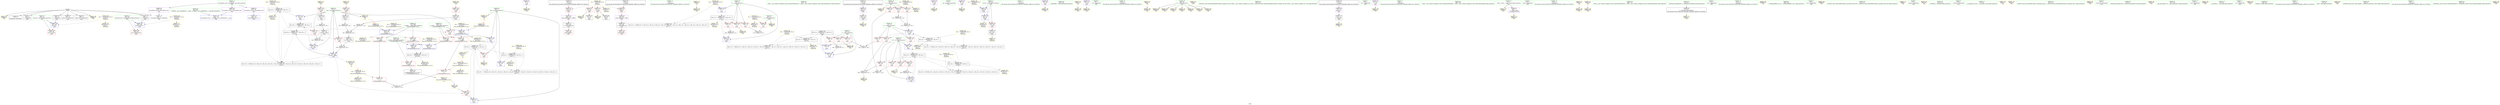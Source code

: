 digraph "SVFG" {
	label="SVFG";

	Node0x5645b728f0c0 [shape=record,color=grey,label="{NodeID: 0\nNullPtr}"];
	Node0x5645b728f0c0 -> Node0x5645b72aa910[style=solid];
	Node0x5645b728f0c0 -> Node0x5645b72aaa10[style=solid];
	Node0x5645b728f0c0 -> Node0x5645b72aaae0[style=solid];
	Node0x5645b728f0c0 -> Node0x5645b72aabb0[style=solid];
	Node0x5645b728f0c0 -> Node0x5645b72aac80[style=solid];
	Node0x5645b728f0c0 -> Node0x5645b72aad50[style=solid];
	Node0x5645b728f0c0 -> Node0x5645b72afcf0[style=solid];
	Node0x5645b728f0c0 -> Node0x5645b72b0fd0[style=solid];
	Node0x5645b728f0c0 -> Node0x5645b72b1310[style=solid];
	Node0x5645b72c3d60 [shape=record,color=yellow,style=double,label="{NodeID: 263\n18V_1 = ENCHI(MR_18V_0)\npts\{75 \}\nFun[main]}"];
	Node0x5645b72c3d60 -> Node0x5645b72bdbf0[style=dashed];
	Node0x5645b72c3d60 -> Node0x5645b72c17f0[style=dashed];
	Node0x5645b72b2010 [shape=record,color=yellow,style=double,label="{NodeID: 180\nAPARM(85)\nCS[]}"];
	Node0x5645b72a9a60 [shape=record,color=red,label="{NodeID: 97\n107\<--23\nvtable4\<--\nmain\n}"];
	Node0x5645b72a9a60 -> Node0x5645b72ac730[style=solid];
	Node0x5645b72a7280 [shape=record,color=green,label="{NodeID: 14\n95\<--1\n\<--dummyObj\nCan only get source location for instruction, argument, global var or function.}"];
	Node0x5645b72c5c20 [shape=record,color=yellow,style=double,label="{NodeID: 277\nRETMU(12V_1)\npts\{69 \}\nFun[main]}"];
	Node0x5645b72acd20 [shape=record,color=yellow,style=double,label="{NodeID: 194\nAPARM(213)\nCS[]}"];
	Node0x5645b72a95a0 [shape=record,color=red,label="{NodeID: 111\n155\<--74\n\<--sum\nmain\n}"];
	Node0x5645b72a95a0 -> Node0x5645b72b5440[style=solid];
	Node0x5645b72a7f90 [shape=record,color=green,label="{NodeID: 28\n60\<--61\nt\<--t_field_insensitive\nmain\n}"];
	Node0x5645b72a7f90 -> Node0x5645b72a9c00[style=solid];
	Node0x5645b72a7f90 -> Node0x5645b72b1170[style=solid];
	Node0x5645b72ad6c0 [shape=record,color=yellow,style=double,label="{NodeID: 208\nARet(189)\nCS[]}"];
	Node0x5645b72ad6c0 -> Node0x5645b72af3d0[style=solid];
	Node0x5645b72af300 [shape=record,color=red,label="{NodeID: 125\n183\<--182\n\<--call26\nmain\n}"];
	Node0x5645b72af300 -> Node0x5645b72ab9a0[style=solid];
	Node0x5645b72a8b80 [shape=record,color=green,label="{NodeID: 42\n115\<--116\n_ZNSt7__cxx1112basic_stringIcSt11char_traitsIcESaIcEEC1Ev\<--_ZNSt7__cxx1112basic_stringIcSt11char_traitsIcESaIcEEC1Ev_field_insensitive\n}"];
	Node0x5645b72b52c0 [shape=record,color=grey,label="{NodeID: 222\n226 = Binary(225, 121, )\n}"];
	Node0x5645b72b52c0 -> Node0x5645b72b0a20[style=solid];
	Node0x5645b72afec0 [shape=record,color=blue,label="{NodeID: 139\n70\<--121\nz\<--\nmain\n}"];
	Node0x5645b72afec0 -> Node0x5645b72bd1f0[style=dashed];
	Node0x5645b72aa910 [shape=record,color=black,label="{NodeID: 56\n2\<--3\ndummyVal\<--dummyVal\n}"];
	Node0x5645b72b67c0 [shape=record,color=grey,label="{NodeID: 236\n125 = cmp(123, 124, )\n}"];
	Node0x5645b72b0a20 [shape=record,color=blue,label="{NodeID: 153\n70\<--226\nz\<--inc53\nmain\n}"];
	Node0x5645b72b0a20 -> Node0x5645b72bd1f0[style=dashed];
	Node0x5645b72ab590 [shape=record,color=black,label="{NodeID: 70\n103\<--102\n\<--add.ptr\nmain\n}"];
	Node0x5645b72ab590 -> Node0x5645b72b0f00[style=solid];
	Node0x5645b72c12f0 [shape=record,color=black,label="{NodeID: 250\nMR_16V_4 = PHI(MR_16V_3, MR_16V_3, MR_16V_3, MR_16V_2, MR_16V_3, MR_16V_1, MR_16V_3, MR_16V_3, MR_16V_3, MR_16V_3, MR_16V_2, MR_16V_3, )\npts\{73 \}\n}"];
	Node0x5645b72b1580 [shape=record,color=yellow,style=double,label="{NodeID: 167\nAPARM(62)\nCS[]}"];
	Node0x5645b72ac0f0 [shape=record,color=purple,label="{NodeID: 84\n92\<--15\n\<--.str.3\nmain\n}"];
	Node0x5645b72ac0f0 -> Node0x5645b72b2350[style=solid];
	Node0x5645b728f410 [shape=record,color=green,label="{NodeID: 1\n7\<--1\n__dso_handle\<--dummyObj\nGlob }"];
	Node0x5645b72c4650 [shape=record,color=yellow,style=double,label="{NodeID: 264\n20V_1 = ENCHI(MR_20V_0)\npts\{77 \}\nFun[main]}"];
	Node0x5645b72c4650 -> Node0x5645b72be0f0[style=dashed];
	Node0x5645b72c4650 -> Node0x5645b72c1cf0[style=dashed];
	Node0x5645b72b20e0 [shape=record,color=yellow,style=double,label="{NodeID: 181\nAPARM(86)\nCS[]}"];
	Node0x5645b72a9b30 [shape=record,color=red,label="{NodeID: 98\n231\<--58\n\<--retval\nmain\n}"];
	Node0x5645b72a9b30 -> Node0x5645b72abc10[style=solid];
	Node0x5645b72a7350 [shape=record,color=green,label="{NodeID: 15\n121\<--1\n\<--dummyObj\nCan only get source location for instruction, argument, global var or function.}"];
	Node0x5645b72c5d00 [shape=record,color=yellow,style=double,label="{NodeID: 278\nRETMU(14V_3)\npts\{71 \}\nFun[main]}"];
	Node0x5645b72acdf0 [shape=record,color=yellow,style=double,label="{NodeID: 195\nAPARM(216)\nCS[]}"];
	Node0x5645b72a9670 [shape=record,color=red,label="{NodeID: 112\n172\<--74\n\<--sum\nmain\n}"];
	Node0x5645b72a9670 -> Node0x5645b72b0610[style=solid];
	Node0x5645b72a8060 [shape=record,color=green,label="{NodeID: 29\n62\<--63\nn\<--n_field_insensitive\nmain\n}"];
	Node0x5645b72a8060 -> Node0x5645b72a9cd0[style=solid];
	Node0x5645b72a8060 -> Node0x5645b72a9da0[style=solid];
	Node0x5645b72a8060 -> Node0x5645b72a9e70[style=solid];
	Node0x5645b72a8060 -> Node0x5645b72b1580[style=solid];
	Node0x5645b72ad750 [shape=record,color=yellow,style=double,label="{NodeID: 209\nARet(198)\nCS[]}"];
	Node0x5645b72ad750 -> Node0x5645b72af4a0[style=solid];
	Node0x5645b72af3d0 [shape=record,color=red,label="{NodeID: 126\n190\<--189\n\<--call31\nmain\n}"];
	Node0x5645b72af3d0 -> Node0x5645b72aba70[style=solid];
	Node0x5645b72a8c80 [shape=record,color=green,label="{NodeID: 43\n118\<--119\n_ZNSirsERx\<--_ZNSirsERx_field_insensitive\n}"];
	Node0x5645b72b5440 [shape=record,color=grey,label="{NodeID: 223\n156 = Binary(155, 154, )\n}"];
	Node0x5645b72b5440 -> Node0x5645b72b02d0[style=solid];
	Node0x5645b72aff90 [shape=record,color=blue,label="{NodeID: 140\n72\<--135\nx\<--sub\nmain\n}"];
	Node0x5645b72aff90 -> Node0x5645b72a9330[style=dashed];
	Node0x5645b72aff90 -> Node0x5645b72a9400[style=dashed];
	Node0x5645b72aff90 -> Node0x5645b72a94d0[style=dashed];
	Node0x5645b72aff90 -> Node0x5645b72bd6f0[style=dashed];
	Node0x5645b72aff90 -> Node0x5645b72c12f0[style=dashed];
	Node0x5645b72aaa10 [shape=record,color=black,label="{NodeID: 57\n163\<--3\n\<--dummyVal\nmain\n}"];
	Node0x5645b72bd1f0 [shape=record,color=black,label="{NodeID: 237\nMR_14V_3 = PHI(MR_14V_4, MR_14V_2, )\npts\{71 \}\n}"];
	Node0x5645b72bd1f0 -> Node0x5645b72aa0e0[style=dashed];
	Node0x5645b72bd1f0 -> Node0x5645b72a9190[style=dashed];
	Node0x5645b72bd1f0 -> Node0x5645b72a9260[style=dashed];
	Node0x5645b72bd1f0 -> Node0x5645b72b0a20[style=dashed];
	Node0x5645b72bd1f0 -> Node0x5645b72c0df0[style=dashed];
	Node0x5645b72bd1f0 -> Node0x5645b72c5d00[style=dashed];
	Node0x5645b72b0af0 [shape=record,color=blue,label="{NodeID: 154\n58\<--83\nretval\<--\nmain\n}"];
	Node0x5645b72b0af0 -> Node0x5645b72a9b30[style=dashed];
	Node0x5645b72b0af0 -> Node0x5645b72c58a0[style=dashed];
	Node0x5645b72ab660 [shape=record,color=black,label="{NodeID: 71\n109\<--108\n\<--vbase.offset.ptr5\nmain\n}"];
	Node0x5645b72ab660 -> Node0x5645b72af160[style=solid];
	Node0x5645b72c17f0 [shape=record,color=black,label="{NodeID: 251\nMR_18V_8 = PHI(MR_18V_6, MR_18V_6, MR_18V_6, MR_18V_2, MR_18V_6, MR_18V_1, MR_18V_6, MR_18V_6, MR_18V_4, MR_18V_6, MR_18V_2, MR_18V_7, )\npts\{75 \}\n}"];
	Node0x5645b72b1650 [shape=record,color=yellow,style=double,label="{NodeID: 168\nAPARM(127)\nCS[]}"];
	Node0x5645b72ac1c0 [shape=record,color=purple,label="{NodeID: 85\n208\<--24\n\<--.str.4\nmain\n}"];
	Node0x5645b72ac1c0 -> Node0x5645b72b2900[style=solid];
	Node0x5645b7290d40 [shape=record,color=green,label="{NodeID: 2\n8\<--1\n.str\<--dummyObj\nGlob }"];
	Node0x5645b72c4730 [shape=record,color=yellow,style=double,label="{NodeID: 265\n22V_1 = ENCHI(MR_22V_0)\npts\{79 \}\nFun[main]}"];
	Node0x5645b72c4730 -> Node0x5645b72be5f0[style=dashed];
	Node0x5645b72c4730 -> Node0x5645b72c21f0[style=dashed];
	Node0x5645b72b21b0 [shape=record,color=yellow,style=double,label="{NodeID: 182\nAPARM(84)\nCS[]}"];
	Node0x5645b72a9c00 [shape=record,color=red,label="{NodeID: 99\n124\<--60\n\<--t\nmain\n}"];
	Node0x5645b72a9c00 -> Node0x5645b72b67c0[style=solid];
	Node0x5645b72a7420 [shape=record,color=green,label="{NodeID: 16\n134\<--1\n\<--dummyObj\nCan only get source location for instruction, argument, global var or function.}"];
	Node0x5645b72c5de0 [shape=record,color=yellow,style=double,label="{NodeID: 279\nRETMU(16V_2)\npts\{73 \}\nFun[main]}"];
	Node0x5645b72acec0 [shape=record,color=yellow,style=double,label="{NodeID: 196\nAPARM(217)\nCS[]}"];
	Node0x5645b72a9740 [shape=record,color=red,label="{NodeID: 113\n195\<--74\n\<--sum\nmain\n}"];
	Node0x5645b72a9740 -> Node0x5645b72b5bc0[style=solid];
	Node0x5645b72a8130 [shape=record,color=green,label="{NodeID: 30\n64\<--65\ns\<--s_field_insensitive\nmain\n}"];
	Node0x5645b72a8130 -> Node0x5645b72b13e0[style=solid];
	Node0x5645b72a8130 -> Node0x5645b72b1720[style=solid];
	Node0x5645b72a8130 -> Node0x5645b72b1b30[style=solid];
	Node0x5645b72a8130 -> Node0x5645b72b1cd0[style=solid];
	Node0x5645b72a8130 -> Node0x5645b72b25c0[style=solid];
	Node0x5645b72a8130 -> Node0x5645b72b2760[style=solid];
	Node0x5645b72a8130 -> Node0x5645b72ad200[style=solid];
	Node0x5645b72ad7e0 [shape=record,color=yellow,style=double,label="{NodeID: 210\nARet(94)\nCS[]}"];
	Node0x5645b72af4a0 [shape=record,color=red,label="{NodeID: 127\n201\<--198\n\<--call38\nmain\n}"];
	Node0x5645b72af4a0 -> Node0x5645b72b0880[style=solid];
	Node0x5645b72a8d80 [shape=record,color=green,label="{NodeID: 44\n129\<--130\n_ZStrsIcSt11char_traitsIcESaIcEERSt13basic_istreamIT_T0_ES7_RNSt7__cxx1112basic_stringIS4_S5_T1_EE\<--_ZStrsIcSt11char_traitsIcESaIcEERSt13basic_istreamIT_T0_ES7_RNSt7__cxx1112basic_stringIS4_S5_T1_EE_field_insensitive\n}"];
	Node0x5645b72b55c0 [shape=record,color=grey,label="{NodeID: 224\n188 = Binary(186, 187, )\n}"];
	Node0x5645b72b55c0 -> Node0x5645b72b1da0[style=solid];
	Node0x5645b72b0060 [shape=record,color=blue,label="{NodeID: 141\n74\<--138\nsum\<--\nmain\n}"];
	Node0x5645b72b0060 -> Node0x5645b72beff0[style=dashed];
	Node0x5645b72aaae0 [shape=record,color=black,label="{NodeID: 58\n164\<--3\n\<--dummyVal\nmain\n}"];
	Node0x5645b72aaae0 -> Node0x5645b72b0470[style=solid];
	Node0x5645b72bd6f0 [shape=record,color=black,label="{NodeID: 238\nMR_16V_2 = PHI(MR_16V_3, MR_16V_1, )\npts\{73 \}\n}"];
	Node0x5645b72bd6f0 -> Node0x5645b72aff90[style=dashed];
	Node0x5645b72bd6f0 -> Node0x5645b72c12f0[style=dashed];
	Node0x5645b72bd6f0 -> Node0x5645b72c5de0[style=dashed];
	Node0x5645b72b0bc0 [shape=record,color=blue,label="{NodeID: 155\n267\<--263\n__a.addr\<--__a\n_ZSt3maxIxERKT_S2_S2_\n}"];
	Node0x5645b72b0bc0 -> Node0x5645b72af640[style=dashed];
	Node0x5645b72b0bc0 -> Node0x5645b72af710[style=dashed];
	Node0x5645b72b0bc0 -> Node0x5645b72c6510[style=dashed];
	Node0x5645b72ab730 [shape=record,color=black,label="{NodeID: 72\n112\<--111\n\<--add.ptr7\nmain\n}"];
	Node0x5645b72ab730 -> Node0x5645b72b1240[style=solid];
	Node0x5645b72c1cf0 [shape=record,color=black,label="{NodeID: 252\nMR_20V_7 = PHI(MR_20V_5, MR_20V_5, MR_20V_5, MR_20V_2, MR_20V_5, MR_20V_1, MR_20V_5, MR_20V_5, MR_20V_3, MR_20V_5, MR_20V_2, MR_20V_5, )\npts\{77 \}\n}"];
	Node0x5645b72b1720 [shape=record,color=yellow,style=double,label="{NodeID: 169\nAPARM(64)\nCS[]}"];
	Node0x5645b72ac290 [shape=record,color=purple,label="{NodeID: 86\n216\<--26\n\<--.str.5\nmain\n}"];
	Node0x5645b72ac290 -> Node0x5645b72acdf0[style=solid];
	Node0x5645b7290dd0 [shape=record,color=green,label="{NodeID: 3\n10\<--1\n.str.1\<--dummyObj\nGlob }"];
	Node0x5645b72c4810 [shape=record,color=yellow,style=double,label="{NodeID: 266\n24V_1 = ENCHI(MR_24V_0)\npts\{81 \}\nFun[main]}"];
	Node0x5645b72c4810 -> Node0x5645b72beaf0[style=dashed];
	Node0x5645b72c4810 -> Node0x5645b72c26f0[style=dashed];
	Node0x5645b72b2280 [shape=record,color=yellow,style=double,label="{NodeID: 183\nAPARM(91)\nCS[]}"];
	Node0x5645b72a9cd0 [shape=record,color=red,label="{NodeID: 100\n131\<--62\n\<--n\nmain\n}"];
	Node0x5645b72a9cd0 -> Node0x5645b72b58c0[style=solid];
	Node0x5645b72a74f0 [shape=record,color=green,label="{NodeID: 17\n138\<--1\n\<--dummyObj\nCan only get source location for instruction, argument, global var or function.}"];
	Node0x5645b72c5ec0 [shape=record,color=yellow,style=double,label="{NodeID: 280\nRETMU(18V_2)\npts\{75 \}\nFun[main]}"];
	Node0x5645b72acf90 [shape=record,color=yellow,style=double,label="{NodeID: 197\nAPARM(218)\nCS[]}"];
	Node0x5645b72a9810 [shape=record,color=red,label="{NodeID: 114\n218\<--76\n\<--mx\nmain\n}"];
	Node0x5645b72a9810 -> Node0x5645b72acf90[style=solid];
	Node0x5645b72a8200 [shape=record,color=green,label="{NodeID: 31\n66\<--67\nexn.slot\<--exn.slot_field_insensitive\nmain\n}"];
	Node0x5645b72a8200 -> Node0x5645b72a9f40[style=solid];
	Node0x5645b72a8200 -> Node0x5645b72b0470[style=solid];
	Node0x5645b72ad870 [shape=record,color=yellow,style=double,label="{NodeID: 211\nARet(147)\nCS[]}"];
	Node0x5645b72ad870 -> Node0x5645b72af230[style=solid];
	Node0x5645b72af570 [shape=record,color=red,label="{NodeID: 128\n285\<--265\n\<--retval\n_ZSt3maxIxERKT_S2_S2_\n}"];
	Node0x5645b72af570 -> Node0x5645b72abce0[style=solid];
	Node0x5645b72a8e80 [shape=record,color=green,label="{NodeID: 45\n148\<--149\n_ZNSt7__cxx1112basic_stringIcSt11char_traitsIcESaIcEEixEm\<--_ZNSt7__cxx1112basic_stringIcSt11char_traitsIcESaIcEEixEm_field_insensitive\n}"];
	Node0x5645b72b5740 [shape=record,color=grey,label="{NodeID: 225\n205 = Binary(204, 121, )\n}"];
	Node0x5645b72b5740 -> Node0x5645b72b0950[style=solid];
	Node0x5645b72b0130 [shape=record,color=blue,label="{NodeID: 142\n76\<--138\nmx\<--\nmain\n}"];
	Node0x5645b72b0130 -> Node0x5645b72b0610[style=dashed];
	Node0x5645b72b0130 -> Node0x5645b72c1cf0[style=dashed];
	Node0x5645b72aabb0 [shape=record,color=black,label="{NodeID: 59\n166\<--3\n\<--dummyVal\nmain\n}"];
	Node0x5645b72aabb0 -> Node0x5645b72b0540[style=solid];
	Node0x5645b72bdbf0 [shape=record,color=black,label="{NodeID: 239\nMR_18V_2 = PHI(MR_18V_6, MR_18V_1, )\npts\{75 \}\n}"];
	Node0x5645b72bdbf0 -> Node0x5645b72b0060[style=dashed];
	Node0x5645b72bdbf0 -> Node0x5645b72c17f0[style=dashed];
	Node0x5645b72bdbf0 -> Node0x5645b72c5ec0[style=dashed];
	Node0x5645b72b0c90 [shape=record,color=blue,label="{NodeID: 156\n269\<--264\n__b.addr\<--__b\n_ZSt3maxIxERKT_S2_S2_\n}"];
	Node0x5645b72b0c90 -> Node0x5645b72af7e0[style=dashed];
	Node0x5645b72b0c90 -> Node0x5645b72af8b0[style=dashed];
	Node0x5645b72b0c90 -> Node0x5645b72c65f0[style=dashed];
	Node0x5645b72ab800 [shape=record,color=black,label="{NodeID: 73\n151\<--150\nconv\<--\nmain\n}"];
	Node0x5645b72ab800 -> Node0x5645b72b5140[style=solid];
	Node0x5645b72c21f0 [shape=record,color=black,label="{NodeID: 253\nMR_22V_6 = PHI(MR_22V_4, MR_22V_4, MR_22V_4, MR_22V_2, MR_22V_4, MR_22V_1, MR_22V_4, MR_22V_4, MR_22V_4, MR_22V_4, MR_22V_2, MR_22V_4, )\npts\{79 \}\n}"];
	Node0x5645b72b17f0 [shape=record,color=yellow,style=double,label="{NodeID: 170\nAPARM(4)\nCS[]}"];
	Node0x5645b72ac360 [shape=record,color=purple,label="{NodeID: 87\n302\<--28\nllvm.global_ctors_0\<--llvm.global_ctors\nGlob }"];
	Node0x5645b72ac360 -> Node0x5645b72afb20[style=solid];
	Node0x5645b7290e80 [shape=record,color=green,label="{NodeID: 4\n12\<--1\nstdin\<--dummyObj\nGlob }"];
	Node0x5645b72c48f0 [shape=record,color=yellow,style=double,label="{NodeID: 267\n18V_1 = ENCHI(MR_18V_0)\npts\{75 \}\nFun[_ZSt3maxIxERKT_S2_S2_]}"];
	Node0x5645b72c48f0 -> Node0x5645b72af980[style=dashed];
	Node0x5645b72c48f0 -> Node0x5645b72c6240[style=dashed];
	Node0x5645b72b2350 [shape=record,color=yellow,style=double,label="{NodeID: 184\nAPARM(92)\nCS[]}"];
	Node0x5645b72a9da0 [shape=record,color=red,label="{NodeID: 101\n132\<--62\n\<--n\nmain\n}"];
	Node0x5645b72a9da0 -> Node0x5645b72b6040[style=solid];
	Node0x5645b72a75c0 [shape=record,color=green,label="{NodeID: 18\n153\<--1\n\<--dummyObj\nCan only get source location for instruction, argument, global var or function.}"];
	Node0x5645b72c5fa0 [shape=record,color=yellow,style=double,label="{NodeID: 281\nRETMU(20V_2)\npts\{77 \}\nFun[main]}"];
	Node0x5645b72ad060 [shape=record,color=yellow,style=double,label="{NodeID: 198\nAPARM(219)\nCS[]}"];
	Node0x5645b72aeb60 [shape=record,color=red,label="{NodeID: 115\n142\<--78\n\<--i\nmain\n}"];
	Node0x5645b72aeb60 -> Node0x5645b72b6640[style=solid];
	Node0x5645b72a82d0 [shape=record,color=green,label="{NodeID: 32\n68\<--69\nehselector.slot\<--ehselector.slot_field_insensitive\nmain\n}"];
	Node0x5645b72a82d0 -> Node0x5645b72aa010[style=solid];
	Node0x5645b72a82d0 -> Node0x5645b72b0540[style=solid];
	Node0x5645b72ad900 [shape=record,color=yellow,style=double,label="{NodeID: 212\nARet(209)\nCS[]}"];
	Node0x5645b72ad900 -> Node0x5645b72acb80[style=solid];
	Node0x5645b72af640 [shape=record,color=red,label="{NodeID: 129\n273\<--267\n\<--__a.addr\n_ZSt3maxIxERKT_S2_S2_\n}"];
	Node0x5645b72af640 -> Node0x5645b72af980[style=solid];
	Node0x5645b72a8f80 [shape=record,color=green,label="{NodeID: 46\n169\<--170\n_ZNSt7__cxx1112basic_stringIcSt11char_traitsIcESaIcEED1Ev\<--_ZNSt7__cxx1112basic_stringIcSt11char_traitsIcESaIcEED1Ev_field_insensitive\n}"];
	Node0x5645b72b58c0 [shape=record,color=grey,label="{NodeID: 226\n135 = Binary(131, 133, )\n}"];
	Node0x5645b72b58c0 -> Node0x5645b72aff90[style=solid];
	Node0x5645b72b0200 [shape=record,color=blue,label="{NodeID: 143\n78\<--138\ni\<--\nmain\n}"];
	Node0x5645b72b0200 -> Node0x5645b72bf4f0[style=dashed];
	Node0x5645b72aac80 [shape=record,color=black,label="{NodeID: 60\n235\<--3\nlpad.val\<--dummyVal\nmain\n}"];
	Node0x5645b72be0f0 [shape=record,color=black,label="{NodeID: 240\nMR_20V_2 = PHI(MR_20V_5, MR_20V_1, )\npts\{77 \}\n}"];
	Node0x5645b72be0f0 -> Node0x5645b72b0130[style=dashed];
	Node0x5645b72be0f0 -> Node0x5645b72c1cf0[style=dashed];
	Node0x5645b72be0f0 -> Node0x5645b72c5fa0[style=dashed];
	Node0x5645b72b0d60 [shape=record,color=blue,label="{NodeID: 157\n265\<--279\nretval\<--\n_ZSt3maxIxERKT_S2_S2_\n}"];
	Node0x5645b72b0d60 -> Node0x5645b72bf9f0[style=dashed];
	Node0x5645b72ab8d0 [shape=record,color=black,label="{NodeID: 74\n154\<--152\nconv20\<--sub19\nmain\n}"];
	Node0x5645b72ab8d0 -> Node0x5645b72b5440[style=solid];
	Node0x5645b72c26f0 [shape=record,color=black,label="{NodeID: 254\nMR_24V_6 = PHI(MR_24V_4, MR_24V_4, MR_24V_4, MR_24V_2, MR_24V_4, MR_24V_1, MR_24V_4, MR_24V_4, MR_24V_2, MR_24V_4, MR_24V_2, MR_24V_4, )\npts\{81 \}\n}"];
	Node0x5645b72b18c0 [shape=record,color=yellow,style=double,label="{NodeID: 171\nAPARM(41)\nCS[]}"];
	Node0x5645b72ac460 [shape=record,color=purple,label="{NodeID: 88\n303\<--28\nllvm.global_ctors_1\<--llvm.global_ctors\nGlob }"];
	Node0x5645b72ac460 -> Node0x5645b72afbf0[style=solid];
	Node0x5645b7290f10 [shape=record,color=green,label="{NodeID: 5\n13\<--1\n.str.2\<--dummyObj\nGlob }"];
	Node0x5645b72c4a00 [shape=record,color=yellow,style=double,label="{NodeID: 268\n20V_1 = ENCHI(MR_20V_0)\npts\{77 \}\nFun[_ZSt3maxIxERKT_S2_S2_]}"];
	Node0x5645b72c4a00 -> Node0x5645b72afa50[style=dashed];
	Node0x5645b72c4a00 -> Node0x5645b72c6350[style=dashed];
	Node0x5645b72b2420 [shape=record,color=yellow,style=double,label="{NodeID: 185\nAPARM(90)\nCS[]}"];
	Node0x5645b72a9e70 [shape=record,color=red,label="{NodeID: 102\n178\<--62\n\<--n\nmain\n}"];
	Node0x5645b72a9e70 -> Node0x5645b72b6340[style=solid];
	Node0x5645b72a76c0 [shape=record,color=green,label="{NodeID: 19\n221\<--1\n\<--dummyObj\nCan only get source location for instruction, argument, global var or function.}"];
	Node0x5645b72c6080 [shape=record,color=yellow,style=double,label="{NodeID: 282\nRETMU(22V_2)\npts\{79 \}\nFun[main]}"];
	Node0x5645b72ad130 [shape=record,color=yellow,style=double,label="{NodeID: 199\nAPARM(221)\nCS[]}"];
	Node0x5645b72aebf0 [shape=record,color=red,label="{NodeID: 116\n146\<--78\n\<--i\nmain\n}"];
	Node0x5645b72aebf0 -> Node0x5645b72b2690[style=solid];
	Node0x5645b72a83a0 [shape=record,color=green,label="{NodeID: 33\n70\<--71\nz\<--z_field_insensitive\nmain\n}"];
	Node0x5645b72a83a0 -> Node0x5645b72aa0e0[style=solid];
	Node0x5645b72a83a0 -> Node0x5645b72a9190[style=solid];
	Node0x5645b72a83a0 -> Node0x5645b72a9260[style=solid];
	Node0x5645b72a83a0 -> Node0x5645b72afec0[style=solid];
	Node0x5645b72a83a0 -> Node0x5645b72b0a20[style=solid];
	Node0x5645b72ad990 [shape=record,color=yellow,style=double,label="{NodeID: 213\nARet(213)\nCS[]}"];
	Node0x5645b72ad990 -> Node0x5645b72acd20[style=solid];
	Node0x5645b72af710 [shape=record,color=red,label="{NodeID: 130\n282\<--267\n\<--__a.addr\n_ZSt3maxIxERKT_S2_S2_\n}"];
	Node0x5645b72af710 -> Node0x5645b72b0e30[style=solid];
	Node0x5645b72a9080 [shape=record,color=green,label="{NodeID: 47\n199\<--200\n_ZSt3maxIxERKT_S2_S2_\<--_ZSt3maxIxERKT_S2_S2__field_insensitive\n}"];
	Node0x5645b72b5a40 [shape=record,color=grey,label="{NodeID: 227\n160 = Binary(159, 121, )\n}"];
	Node0x5645b72b5a40 -> Node0x5645b72b03a0[style=solid];
	Node0x5645b72b02d0 [shape=record,color=blue,label="{NodeID: 144\n74\<--156\nsum\<--add\nmain\n}"];
	Node0x5645b72b02d0 -> Node0x5645b72beff0[style=dashed];
	Node0x5645b72aad50 [shape=record,color=black,label="{NodeID: 61\n236\<--3\nlpad.val55\<--dummyVal\nmain\n}"];
	Node0x5645b72be5f0 [shape=record,color=black,label="{NodeID: 241\nMR_22V_2 = PHI(MR_22V_4, MR_22V_1, )\npts\{79 \}\n}"];
	Node0x5645b72be5f0 -> Node0x5645b72b0200[style=dashed];
	Node0x5645b72be5f0 -> Node0x5645b72c21f0[style=dashed];
	Node0x5645b72be5f0 -> Node0x5645b72c6080[style=dashed];
	Node0x5645b72b0e30 [shape=record,color=blue,label="{NodeID: 158\n265\<--282\nretval\<--\n_ZSt3maxIxERKT_S2_S2_\n}"];
	Node0x5645b72b0e30 -> Node0x5645b72bf9f0[style=dashed];
	Node0x5645b72ab9a0 [shape=record,color=black,label="{NodeID: 75\n184\<--183\nconv27\<--\nmain\n}"];
	Node0x5645b72ab9a0 -> Node0x5645b72b61c0[style=solid];
	Node0x5645b72c2bf0 [shape=record,color=yellow,style=double,label="{NodeID: 255\n2V_1 = ENCHI(MR_2V_0)\npts\{1 \}\nFun[main]}"];
	Node0x5645b72c2bf0 -> Node0x5645b72ac9a0[style=dashed];
	Node0x5645b72c2bf0 -> Node0x5645b72aca70[style=dashed];
	Node0x5645b72c2bf0 -> Node0x5645b72a9990[style=dashed];
	Node0x5645b72c2bf0 -> Node0x5645b72a9a60[style=dashed];
	Node0x5645b72c2bf0 -> Node0x5645b72c4d80[style=dashed];
	Node0x5645b72b1990 [shape=record,color=yellow,style=double,label="{NodeID: 172\nAPARM(39)\nCS[]}"];
	Node0x5645b72ac560 [shape=record,color=purple,label="{NodeID: 89\n304\<--28\nllvm.global_ctors_2\<--llvm.global_ctors\nGlob }"];
	Node0x5645b72ac560 -> Node0x5645b72afcf0[style=solid];
	Node0x5645b7290fa0 [shape=record,color=green,label="{NodeID: 6\n15\<--1\n.str.3\<--dummyObj\nGlob }"];
	Node0x5645b72c4ae0 [shape=record,color=yellow,style=double,label="{NodeID: 269\n28V_1 = ENCHI(MR_28V_0)\npts\{266 \}\nFun[_ZSt3maxIxERKT_S2_S2_]}"];
	Node0x5645b72c4ae0 -> Node0x5645b72b0d60[style=dashed];
	Node0x5645b72c4ae0 -> Node0x5645b72b0e30[style=dashed];
	Node0x5645b72b24f0 [shape=record,color=yellow,style=double,label="{NodeID: 186\nAPARM(95)\nCS[]}"];
	Node0x5645b72a9f40 [shape=record,color=red,label="{NodeID: 103\n233\<--66\nexn\<--exn.slot\nmain\n}"];
	Node0x5645b72a77c0 [shape=record,color=green,label="{NodeID: 20\n4\<--6\n_ZStL8__ioinit\<--_ZStL8__ioinit_field_insensitive\nGlob }"];
	Node0x5645b72a77c0 -> Node0x5645b72abdb0[style=solid];
	Node0x5645b72a77c0 -> Node0x5645b72b17f0[style=solid];
	Node0x5645b72c6160 [shape=record,color=yellow,style=double,label="{NodeID: 283\nRETMU(24V_2)\npts\{81 \}\nFun[main]}"];
	Node0x5645b72ad200 [shape=record,color=yellow,style=double,label="{NodeID: 200\nAPARM(64)\nCS[]}"];
	Node0x5645b72aec80 [shape=record,color=red,label="{NodeID: 117\n159\<--78\n\<--i\nmain\n}"];
	Node0x5645b72aec80 -> Node0x5645b72b5a40[style=solid];
	Node0x5645b72a8470 [shape=record,color=green,label="{NodeID: 34\n72\<--73\nx\<--x_field_insensitive\nmain\n}"];
	Node0x5645b72a8470 -> Node0x5645b72a9330[style=solid];
	Node0x5645b72a8470 -> Node0x5645b72a9400[style=solid];
	Node0x5645b72a8470 -> Node0x5645b72a94d0[style=solid];
	Node0x5645b72a8470 -> Node0x5645b72aff90[style=solid];
	Node0x5645b72ada20 [shape=record,color=yellow,style=double,label="{NodeID: 214\nARet(217)\nCS[]}"];
	Node0x5645b72ada20 -> Node0x5645b72acec0[style=solid];
	Node0x5645b72af7e0 [shape=record,color=red,label="{NodeID: 131\n275\<--269\n\<--__b.addr\n_ZSt3maxIxERKT_S2_S2_\n}"];
	Node0x5645b72af7e0 -> Node0x5645b72afa50[style=solid];
	Node0x5645b72aa1a0 [shape=record,color=green,label="{NodeID: 48\n210\<--211\n_ZStlsISt11char_traitsIcEERSt13basic_ostreamIcT_ES5_PKc\<--_ZStlsISt11char_traitsIcEERSt13basic_ostreamIcT_ES5_PKc_field_insensitive\n}"];
	Node0x5645b72b5bc0 [shape=record,color=grey,label="{NodeID: 228\n196 = Binary(195, 194, )\n}"];
	Node0x5645b72b5bc0 -> Node0x5645b72b07b0[style=solid];
	Node0x5645b72b03a0 [shape=record,color=blue,label="{NodeID: 145\n78\<--160\ni\<--inc\nmain\n}"];
	Node0x5645b72b03a0 -> Node0x5645b72bf4f0[style=dashed];
	Node0x5645b72aae20 [shape=record,color=black,label="{NodeID: 62\n19\<--18\n\<--_ZSt3cin\nCan only get source location for instruction, argument, global var or function.}"];
	Node0x5645b72aae20 -> Node0x5645b72ac800[style=solid];
	Node0x5645b72beaf0 [shape=record,color=black,label="{NodeID: 242\nMR_24V_2 = PHI(MR_24V_4, MR_24V_1, )\npts\{81 \}\n}"];
	Node0x5645b72beaf0 -> Node0x5645b72b06e0[style=dashed];
	Node0x5645b72beaf0 -> Node0x5645b72c26f0[style=dashed];
	Node0x5645b72beaf0 -> Node0x5645b72c6160[style=dashed];
	Node0x5645b72b0f00 [shape=record,color=yellow,style=double,label="{NodeID: 159\nAPARM(103)\nCS[]}"];
	Node0x5645b72aba70 [shape=record,color=black,label="{NodeID: 76\n191\<--190\nconv32\<--\nmain\n}"];
	Node0x5645b72aba70 -> Node0x5645b72b5d40[style=solid];
	Node0x5645b72c3710 [shape=record,color=yellow,style=double,label="{NodeID: 256\n4V_1 = ENCHI(MR_4V_0)\npts\{59 \}\nFun[main]}"];
	Node0x5645b72c3710 -> Node0x5645b72afdf0[style=dashed];
	Node0x5645b72b1a60 [shape=record,color=yellow,style=double,label="{NodeID: 173\nAPARM(7)\nCS[]}"];
	Node0x5645b72ac660 [shape=record,color=purple,label="{NodeID: 90\n99\<--98\nvbase.offset.ptr\<--vtable\nmain\n}"];
	Node0x5645b72ac660 -> Node0x5645b72ab4c0[style=solid];
	Node0x5645b72a6e90 [shape=record,color=green,label="{NodeID: 7\n17\<--1\nstdout\<--dummyObj\nGlob }"];
	Node0x5645b72c4bc0 [shape=record,color=yellow,style=double,label="{NodeID: 270\n30V_1 = ENCHI(MR_30V_0)\npts\{268 \}\nFun[_ZSt3maxIxERKT_S2_S2_]}"];
	Node0x5645b72c4bc0 -> Node0x5645b72b0bc0[style=dashed];
	Node0x5645b72b25c0 [shape=record,color=yellow,style=double,label="{NodeID: 187\nAPARM(64)\nCS[]}"];
	Node0x5645b72aa010 [shape=record,color=red,label="{NodeID: 104\n234\<--68\nsel\<--ehselector.slot\nmain\n}"];
	Node0x5645b72a78c0 [shape=record,color=green,label="{NodeID: 21\n28\<--32\nllvm.global_ctors\<--llvm.global_ctors_field_insensitive\nGlob }"];
	Node0x5645b72a78c0 -> Node0x5645b72ac360[style=solid];
	Node0x5645b72a78c0 -> Node0x5645b72ac460[style=solid];
	Node0x5645b72a78c0 -> Node0x5645b72ac560[style=solid];
	Node0x5645b72c6240 [shape=record,color=yellow,style=double,label="{NodeID: 284\nRETMU(18V_1)\npts\{75 \}\nFun[_ZSt3maxIxERKT_S2_S2_]}"];
	Node0x5645b72ad2d0 [shape=record,color=yellow,style=double,label="{NodeID: 201\nARet(104)\nCS[]}"];
	Node0x5645b72aed50 [shape=record,color=red,label="{NodeID: 118\n177\<--80\n\<--i21\nmain\n}"];
	Node0x5645b72aed50 -> Node0x5645b72b6340[style=solid];
	Node0x5645b72a8540 [shape=record,color=green,label="{NodeID: 35\n74\<--75\nsum\<--sum_field_insensitive\nmain\n}"];
	Node0x5645b72a8540 -> Node0x5645b72a95a0[style=solid];
	Node0x5645b72a8540 -> Node0x5645b72a9670[style=solid];
	Node0x5645b72a8540 -> Node0x5645b72a9740[style=solid];
	Node0x5645b72a8540 -> Node0x5645b72b0060[style=solid];
	Node0x5645b72a8540 -> Node0x5645b72b02d0[style=solid];
	Node0x5645b72a8540 -> Node0x5645b72b07b0[style=solid];
	Node0x5645b72a8540 -> Node0x5645b72b1e70[style=solid];
	Node0x5645b72adab0 [shape=record,color=yellow,style=double,label="{NodeID: 215\nARet(219)\nCS[]}"];
	Node0x5645b72adab0 -> Node0x5645b72ad060[style=solid];
	Node0x5645b72af8b0 [shape=record,color=red,label="{NodeID: 132\n279\<--269\n\<--__b.addr\n_ZSt3maxIxERKT_S2_S2_\n}"];
	Node0x5645b72af8b0 -> Node0x5645b72b0d60[style=solid];
	Node0x5645b72aa2a0 [shape=record,color=green,label="{NodeID: 49\n214\<--215\n_ZNSolsEx\<--_ZNSolsEx_field_insensitive\n}"];
	Node0x5645b72b5d40 [shape=record,color=grey,label="{NodeID: 229\n192 = Binary(191, 153, )\n}"];
	Node0x5645b72b5d40 -> Node0x5645b72b5ec0[style=solid];
	Node0x5645b72b0470 [shape=record,color=blue,label="{NodeID: 146\n66\<--164\nexn.slot\<--\nmain\n}"];
	Node0x5645b72b0470 -> Node0x5645b72a9f40[style=dashed];
	Node0x5645b72aaf20 [shape=record,color=black,label="{NodeID: 63\n20\<--18\n\<--_ZSt3cin\nCan only get source location for instruction, argument, global var or function.}"];
	Node0x5645b72aaf20 -> Node0x5645b72a9990[style=solid];
	Node0x5645b72beff0 [shape=record,color=black,label="{NodeID: 243\nMR_18V_4 = PHI(MR_18V_5, MR_18V_3, )\npts\{75 \}\n}"];
	Node0x5645b72beff0 -> Node0x5645b72a95a0[style=dashed];
	Node0x5645b72beff0 -> Node0x5645b72a9670[style=dashed];
	Node0x5645b72beff0 -> Node0x5645b72b02d0[style=dashed];
	Node0x5645b72beff0 -> Node0x5645b72bfef0[style=dashed];
	Node0x5645b72beff0 -> Node0x5645b72c17f0[style=dashed];
	Node0x5645b72b0fd0 [shape=record,color=yellow,style=double,label="{NodeID: 160\nAPARM(3)\nCS[]}"];
	Node0x5645b72abb40 [shape=record,color=black,label="{NodeID: 77\n194\<--193\nconv35\<--sub34\nmain\n}"];
	Node0x5645b72abb40 -> Node0x5645b72b5bc0[style=solid];
	Node0x5645b72c3820 [shape=record,color=yellow,style=double,label="{NodeID: 257\n6V_1 = ENCHI(MR_6V_0)\npts\{61 \}\nFun[main]}"];
	Node0x5645b72c3820 -> Node0x5645b72a9c00[style=dashed];
	Node0x5645b72c3820 -> Node0x5645b72c5980[style=dashed];
	Node0x5645b72b1b30 [shape=record,color=yellow,style=double,label="{NodeID: 174\nAPARM(64)\nCS[]}"];
	Node0x5645b72ac730 [shape=record,color=purple,label="{NodeID: 91\n108\<--107\nvbase.offset.ptr5\<--vtable4\nmain\n}"];
	Node0x5645b72ac730 -> Node0x5645b72ab660[style=solid];
	Node0x5645b72a6f20 [shape=record,color=green,label="{NodeID: 8\n18\<--1\n_ZSt3cin\<--dummyObj\nGlob }"];
	Node0x5645b72c4ca0 [shape=record,color=yellow,style=double,label="{NodeID: 271\n32V_1 = ENCHI(MR_32V_0)\npts\{270 \}\nFun[_ZSt3maxIxERKT_S2_S2_]}"];
	Node0x5645b72c4ca0 -> Node0x5645b72b0c90[style=dashed];
	Node0x5645b72b2690 [shape=record,color=yellow,style=double,label="{NodeID: 188\nAPARM(146)\nCS[]}"];
	Node0x5645b72aa0e0 [shape=record,color=red,label="{NodeID: 105\n123\<--70\n\<--z\nmain\n}"];
	Node0x5645b72aa0e0 -> Node0x5645b72b67c0[style=solid];
	Node0x5645b72a79c0 [shape=record,color=green,label="{NodeID: 22\n33\<--34\n__cxx_global_var_init\<--__cxx_global_var_init_field_insensitive\n}"];
	Node0x5645b72c6350 [shape=record,color=yellow,style=double,label="{NodeID: 285\nRETMU(20V_1)\npts\{77 \}\nFun[_ZSt3maxIxERKT_S2_S2_]}"];
	Node0x5645b72ad360 [shape=record,color=yellow,style=double,label="{NodeID: 202\nARet(117)\nCS[]}"];
	Node0x5645b72aee20 [shape=record,color=red,label="{NodeID: 119\n181\<--80\n\<--i21\nmain\n}"];
	Node0x5645b72aee20 -> Node0x5645b72b1c00[style=solid];
	Node0x5645b72a8610 [shape=record,color=green,label="{NodeID: 36\n76\<--77\nmx\<--mx_field_insensitive\nmain\n}"];
	Node0x5645b72a8610 -> Node0x5645b72a9810[style=solid];
	Node0x5645b72a8610 -> Node0x5645b72b0130[style=solid];
	Node0x5645b72a8610 -> Node0x5645b72b0610[style=solid];
	Node0x5645b72a8610 -> Node0x5645b72b0880[style=solid];
	Node0x5645b72a8610 -> Node0x5645b72b1f40[style=solid];
	Node0x5645b72b49a0 [shape=record,color=yellow,style=double,label="{NodeID: 216\nARet(220)\nCS[]}"];
	Node0x5645b72af980 [shape=record,color=red,label="{NodeID: 133\n274\<--273\n\<--\n_ZSt3maxIxERKT_S2_S2_\n}"];
	Node0x5645b72af980 -> Node0x5645b72b64c0[style=solid];
	Node0x5645b72aa3a0 [shape=record,color=green,label="{NodeID: 50\n222\<--223\n_ZStlsISt11char_traitsIcEERSt13basic_ostreamIcT_ES5_c\<--_ZStlsISt11char_traitsIcEERSt13basic_ostreamIcT_ES5_c_field_insensitive\n}"];
	Node0x5645b72b5ec0 [shape=record,color=grey,label="{NodeID: 230\n193 = Binary(185, 192, )\n}"];
	Node0x5645b72b5ec0 -> Node0x5645b72abb40[style=solid];
	Node0x5645b72b0540 [shape=record,color=blue,label="{NodeID: 147\n68\<--166\nehselector.slot\<--\nmain\n}"];
	Node0x5645b72b0540 -> Node0x5645b72aa010[style=dashed];
	Node0x5645b72ab020 [shape=record,color=black,label="{NodeID: 64\n22\<--21\n\<--_ZSt4cout\nCan only get source location for instruction, argument, global var or function.}"];
	Node0x5645b72ab020 -> Node0x5645b72ac8d0[style=solid];
	Node0x5645b72bf4f0 [shape=record,color=black,label="{NodeID: 244\nMR_22V_4 = PHI(MR_22V_5, MR_22V_3, )\npts\{79 \}\n}"];
	Node0x5645b72bf4f0 -> Node0x5645b72aeb60[style=dashed];
	Node0x5645b72bf4f0 -> Node0x5645b72aebf0[style=dashed];
	Node0x5645b72bf4f0 -> Node0x5645b72aec80[style=dashed];
	Node0x5645b72bf4f0 -> Node0x5645b72b03a0[style=dashed];
	Node0x5645b72bf4f0 -> Node0x5645b72be5f0[style=dashed];
	Node0x5645b72bf4f0 -> Node0x5645b72c21f0[style=dashed];
	Node0x5645b72b10a0 [shape=record,color=yellow,style=double,label="{NodeID: 161\nAPARM(18)\nCS[]}"];
	Node0x5645b72abc10 [shape=record,color=black,label="{NodeID: 78\n57\<--231\nmain_ret\<--\nmain\n}"];
	Node0x5645b72abc10 -> Node0x5645b72b4b80[style=solid];
	Node0x5645b72c3900 [shape=record,color=yellow,style=double,label="{NodeID: 258\n8V_1 = ENCHI(MR_8V_0)\npts\{63 \}\nFun[main]}"];
	Node0x5645b72c3900 -> Node0x5645b72a9cd0[style=dashed];
	Node0x5645b72c3900 -> Node0x5645b72a9da0[style=dashed];
	Node0x5645b72c3900 -> Node0x5645b72a9e70[style=dashed];
	Node0x5645b72c3900 -> Node0x5645b72c5a60[style=dashed];
	Node0x5645b72b1c00 [shape=record,color=yellow,style=double,label="{NodeID: 175\nAPARM(181)\nCS[]}"];
	Node0x5645b72ac800 [shape=record,color=purple,label="{NodeID: 92\n102\<--19\nadd.ptr\<--\nmain\n}"];
	Node0x5645b72ac800 -> Node0x5645b72ab590[style=solid];
	Node0x5645b72a6fb0 [shape=record,color=green,label="{NodeID: 9\n21\<--1\n_ZSt4cout\<--dummyObj\nGlob }"];
	Node0x5645b72c4d80 [shape=record,color=yellow,style=double,label="{NodeID: 272\nRETMU(2V_1)\npts\{1 \}\nFun[main]}"];
	Node0x5645b72b2760 [shape=record,color=yellow,style=double,label="{NodeID: 189\nAPARM(64)\nCS[]}"];
	Node0x5645b72a9190 [shape=record,color=red,label="{NodeID: 106\n212\<--70\n\<--z\nmain\n}"];
	Node0x5645b72a9190 -> Node0x5645b72acc50[style=solid];
	Node0x5645b72a7ac0 [shape=record,color=green,label="{NodeID: 23\n37\<--38\n_ZNSt8ios_base4InitC1Ev\<--_ZNSt8ios_base4InitC1Ev_field_insensitive\n}"];
	Node0x5645b72c6430 [shape=record,color=yellow,style=double,label="{NodeID: 286\nRETMU(28V_3)\npts\{266 \}\nFun[_ZSt3maxIxERKT_S2_S2_]}"];
	Node0x5645b72ad3f0 [shape=record,color=yellow,style=double,label="{NodeID: 203\nARet(113)\nCS[]}"];
	Node0x5645b72aeef0 [shape=record,color=red,label="{NodeID: 120\n186\<--80\n\<--i21\nmain\n}"];
	Node0x5645b72aeef0 -> Node0x5645b72b55c0[style=solid];
	Node0x5645b72a86e0 [shape=record,color=green,label="{NodeID: 37\n78\<--79\ni\<--i_field_insensitive\nmain\n}"];
	Node0x5645b72a86e0 -> Node0x5645b72aeb60[style=solid];
	Node0x5645b72a86e0 -> Node0x5645b72aebf0[style=solid];
	Node0x5645b72a86e0 -> Node0x5645b72aec80[style=solid];
	Node0x5645b72a86e0 -> Node0x5645b72b0200[style=solid];
	Node0x5645b72a86e0 -> Node0x5645b72b03a0[style=solid];
	Node0x5645b728f260 [shape=record,color=yellow,style=double,label="{NodeID: 217\nFPARM(263)\nFun[_ZSt3maxIxERKT_S2_S2_]}"];
	Node0x5645b728f260 -> Node0x5645b72b0bc0[style=solid];
	Node0x5645b72afa50 [shape=record,color=red,label="{NodeID: 134\n276\<--275\n\<--\n_ZSt3maxIxERKT_S2_S2_\n}"];
	Node0x5645b72afa50 -> Node0x5645b72b64c0[style=solid];
	Node0x5645b72aa4a0 [shape=record,color=green,label="{NodeID: 51\n252\<--253\n__gxx_personality_v0\<--__gxx_personality_v0_field_insensitive\n}"];
	Node0x5645b72b6040 [shape=record,color=grey,label="{NodeID: 231\n133 = Binary(132, 134, )\n}"];
	Node0x5645b72b6040 -> Node0x5645b72b58c0[style=solid];
	Node0x5645b72b0610 [shape=record,color=blue,label="{NodeID: 148\n76\<--172\nmx\<--\nmain\n}"];
	Node0x5645b72b0610 -> Node0x5645b72c03f0[style=dashed];
	Node0x5645b72ab120 [shape=record,color=black,label="{NodeID: 65\n23\<--21\n\<--_ZSt4cout\nCan only get source location for instruction, argument, global var or function.}"];
	Node0x5645b72ab120 -> Node0x5645b72a9a60[style=solid];
	Node0x5645b72bf9f0 [shape=record,color=black,label="{NodeID: 245\nMR_28V_3 = PHI(MR_28V_4, MR_28V_2, )\npts\{266 \}\n}"];
	Node0x5645b72bf9f0 -> Node0x5645b72af570[style=dashed];
	Node0x5645b72bf9f0 -> Node0x5645b72c6430[style=dashed];
	Node0x5645b72b1170 [shape=record,color=yellow,style=double,label="{NodeID: 162\nAPARM(60)\nCS[]}"];
	Node0x5645b72abce0 [shape=record,color=black,label="{NodeID: 79\n262\<--285\n_ZSt3maxIxERKT_S2_S2__ret\<--\n_ZSt3maxIxERKT_S2_S2_\n}"];
	Node0x5645b72abce0 -> Node0x5645b72b5050[style=solid];
	Node0x5645b72c39e0 [shape=record,color=yellow,style=double,label="{NodeID: 259\n10V_1 = ENCHI(MR_10V_0)\npts\{67 \}\nFun[main]}"];
	Node0x5645b72c39e0 -> Node0x5645b72b0470[style=dashed];
	Node0x5645b72c39e0 -> Node0x5645b72c5b40[style=dashed];
	Node0x5645b72b1cd0 [shape=record,color=yellow,style=double,label="{NodeID: 176\nAPARM(64)\nCS[]}"];
	Node0x5645b72ac8d0 [shape=record,color=purple,label="{NodeID: 93\n111\<--22\nadd.ptr7\<--\nmain\n}"];
	Node0x5645b72ac8d0 -> Node0x5645b72ab730[style=solid];
	Node0x5645b72a7040 [shape=record,color=green,label="{NodeID: 10\n24\<--1\n.str.4\<--dummyObj\nGlob }"];
	Node0x5645b72c58a0 [shape=record,color=yellow,style=double,label="{NodeID: 273\nRETMU(4V_3)\npts\{59 \}\nFun[main]}"];
	Node0x5645b72b2830 [shape=record,color=yellow,style=double,label="{NodeID: 190\nAPARM(21)\nCS[]}"];
	Node0x5645b72a9260 [shape=record,color=red,label="{NodeID: 107\n225\<--70\n\<--z\nmain\n}"];
	Node0x5645b72a9260 -> Node0x5645b72b52c0[style=solid];
	Node0x5645b72a7bc0 [shape=record,color=green,label="{NodeID: 24\n43\<--44\n__cxa_atexit\<--__cxa_atexit_field_insensitive\n}"];
	Node0x5645b72c6510 [shape=record,color=yellow,style=double,label="{NodeID: 287\nRETMU(30V_2)\npts\{268 \}\nFun[_ZSt3maxIxERKT_S2_S2_]}"];
	Node0x5645b72ad480 [shape=record,color=yellow,style=double,label="{NodeID: 204\nARet(127)\nCS[]}"];
	Node0x5645b72ad480 -> Node0x5645b72b1650[style=solid];
	Node0x5645b72aefc0 [shape=record,color=red,label="{NodeID: 121\n204\<--80\n\<--i21\nmain\n}"];
	Node0x5645b72aefc0 -> Node0x5645b72b5740[style=solid];
	Node0x5645b72a87b0 [shape=record,color=green,label="{NodeID: 38\n80\<--81\ni21\<--i21_field_insensitive\nmain\n}"];
	Node0x5645b72a87b0 -> Node0x5645b72aed50[style=solid];
	Node0x5645b72a87b0 -> Node0x5645b72aee20[style=solid];
	Node0x5645b72a87b0 -> Node0x5645b72aeef0[style=solid];
	Node0x5645b72a87b0 -> Node0x5645b72aefc0[style=solid];
	Node0x5645b72a87b0 -> Node0x5645b72b06e0[style=solid];
	Node0x5645b72a87b0 -> Node0x5645b72b0950[style=solid];
	Node0x5645b72b4a90 [shape=record,color=yellow,style=double,label="{NodeID: 218\nFPARM(264)\nFun[_ZSt3maxIxERKT_S2_S2_]}"];
	Node0x5645b72b4a90 -> Node0x5645b72b0c90[style=solid];
	Node0x5645b72afb20 [shape=record,color=blue,label="{NodeID: 135\n302\<--29\nllvm.global_ctors_0\<--\nGlob }"];
	Node0x5645b72aa5a0 [shape=record,color=green,label="{NodeID: 52\n265\<--266\nretval\<--retval_field_insensitive\n_ZSt3maxIxERKT_S2_S2_\n}"];
	Node0x5645b72aa5a0 -> Node0x5645b72af570[style=solid];
	Node0x5645b72aa5a0 -> Node0x5645b72b0d60[style=solid];
	Node0x5645b72aa5a0 -> Node0x5645b72b0e30[style=solid];
	Node0x5645b72b61c0 [shape=record,color=grey,label="{NodeID: 232\n185 = Binary(184, 153, )\n}"];
	Node0x5645b72b61c0 -> Node0x5645b72b5ec0[style=solid];
	Node0x5645b72b06e0 [shape=record,color=blue,label="{NodeID: 149\n80\<--174\ni21\<--\nmain\n}"];
	Node0x5645b72b06e0 -> Node0x5645b72c08f0[style=dashed];
	Node0x5645b72ab220 [shape=record,color=black,label="{NodeID: 66\n41\<--42\n\<--_ZNSt8ios_base4InitD1Ev\nCan only get source location for instruction, argument, global var or function.}"];
	Node0x5645b72ab220 -> Node0x5645b72b18c0[style=solid];
	Node0x5645b72bfef0 [shape=record,color=black,label="{NodeID: 246\nMR_18V_6 = PHI(MR_18V_7, MR_18V_4, )\npts\{75 \}\n}"];
	Node0x5645b72bfef0 -> Node0x5645b72a9740[style=dashed];
	Node0x5645b72bfef0 -> Node0x5645b72b07b0[style=dashed];
	Node0x5645b72bfef0 -> Node0x5645b72bdbf0[style=dashed];
	Node0x5645b72bfef0 -> Node0x5645b72c17f0[style=dashed];
	Node0x5645b72b1240 [shape=record,color=yellow,style=double,label="{NodeID: 163\nAPARM(112)\nCS[]}"];
	Node0x5645b72abdb0 [shape=record,color=purple,label="{NodeID: 80\n39\<--4\n\<--_ZStL8__ioinit\n__cxx_global_var_init\n}"];
	Node0x5645b72abdb0 -> Node0x5645b72b1990[style=solid];
	Node0x5645b72c3ac0 [shape=record,color=yellow,style=double,label="{NodeID: 260\n12V_1 = ENCHI(MR_12V_0)\npts\{69 \}\nFun[main]}"];
	Node0x5645b72c3ac0 -> Node0x5645b72b0540[style=dashed];
	Node0x5645b72c3ac0 -> Node0x5645b72c5c20[style=dashed];
	Node0x5645b72b1da0 [shape=record,color=yellow,style=double,label="{NodeID: 177\nAPARM(188)\nCS[]}"];
	Node0x5645b72ac9a0 [shape=record,color=red,label="{NodeID: 94\n84\<--12\n\<--stdin\nmain\n}"];
	Node0x5645b72ac9a0 -> Node0x5645b72ab320[style=solid];
	Node0x5645b72ac9a0 -> Node0x5645b72b21b0[style=solid];
	Node0x5645b72a70d0 [shape=record,color=green,label="{NodeID: 11\n26\<--1\n.str.5\<--dummyObj\nGlob }"];
	Node0x5645b72c5980 [shape=record,color=yellow,style=double,label="{NodeID: 274\nRETMU(6V_1)\npts\{61 \}\nFun[main]}"];
	Node0x5645b72b2900 [shape=record,color=yellow,style=double,label="{NodeID: 191\nAPARM(208)\nCS[]}"];
	Node0x5645b72a9330 [shape=record,color=red,label="{NodeID: 108\n143\<--72\n\<--x\nmain\n}"];
	Node0x5645b72a9330 -> Node0x5645b72b6640[style=solid];
	Node0x5645b72a7cc0 [shape=record,color=green,label="{NodeID: 25\n42\<--48\n_ZNSt8ios_base4InitD1Ev\<--_ZNSt8ios_base4InitD1Ev_field_insensitive\n}"];
	Node0x5645b72a7cc0 -> Node0x5645b72ab220[style=solid];
	Node0x5645b72c65f0 [shape=record,color=yellow,style=double,label="{NodeID: 288\nRETMU(32V_2)\npts\{270 \}\nFun[_ZSt3maxIxERKT_S2_S2_]}"];
	Node0x5645b72ad510 [shape=record,color=yellow,style=double,label="{NodeID: 205\nARet(128)\nCS[]}"];
	Node0x5645b72af090 [shape=record,color=red,label="{NodeID: 122\n101\<--100\nvbase.offset\<--\nmain\n}"];
	Node0x5645b72a8880 [shape=record,color=green,label="{NodeID: 39\n88\<--89\nfreopen\<--freopen_field_insensitive\n}"];
	Node0x5645b72b4b80 [shape=record,color=yellow,style=double,label="{NodeID: 219\nFRet(57)\nFun[main]}"];
	Node0x5645b72afbf0 [shape=record,color=blue,label="{NodeID: 136\n303\<--30\nllvm.global_ctors_1\<--_GLOBAL__sub_I_adarshkr532_1_1.cpp\nGlob }"];
	Node0x5645b72aa670 [shape=record,color=green,label="{NodeID: 53\n267\<--268\n__a.addr\<--__a.addr_field_insensitive\n_ZSt3maxIxERKT_S2_S2_\n}"];
	Node0x5645b72aa670 -> Node0x5645b72af640[style=solid];
	Node0x5645b72aa670 -> Node0x5645b72af710[style=solid];
	Node0x5645b72aa670 -> Node0x5645b72b0bc0[style=solid];
	Node0x5645b72b6340 [shape=record,color=grey,label="{NodeID: 233\n179 = cmp(177, 178, )\n}"];
	Node0x5645b72b07b0 [shape=record,color=blue,label="{NodeID: 150\n74\<--196\nsum\<--add36\nmain\n}"];
	Node0x5645b72b07b0 -> Node0x5645b72af4a0[style=dashed];
	Node0x5645b72b07b0 -> Node0x5645b72bfef0[style=dashed];
	Node0x5645b72b07b0 -> Node0x5645b72c17f0[style=dashed];
	Node0x5645b72b07b0 -> Node0x5645b72c66d0[style=dashed];
	Node0x5645b72ab320 [shape=record,color=black,label="{NodeID: 67\n87\<--84\ncall\<--\nmain\n}"];
	Node0x5645b72c03f0 [shape=record,color=black,label="{NodeID: 247\nMR_20V_5 = PHI(MR_20V_6, MR_20V_4, )\npts\{77 \}\n}"];
	Node0x5645b72c03f0 -> Node0x5645b72a9810[style=dashed];
	Node0x5645b72c03f0 -> Node0x5645b72af4a0[style=dashed];
	Node0x5645b72c03f0 -> Node0x5645b72b0880[style=dashed];
	Node0x5645b72c03f0 -> Node0x5645b72be0f0[style=dashed];
	Node0x5645b72c03f0 -> Node0x5645b72c1cf0[style=dashed];
	Node0x5645b72c03f0 -> Node0x5645b72c6830[style=dashed];
	Node0x5645b72b1310 [shape=record,color=yellow,style=double,label="{NodeID: 164\nAPARM(3)\nCS[]}"];
	Node0x5645b72abe80 [shape=record,color=purple,label="{NodeID: 81\n85\<--8\n\<--.str\nmain\n}"];
	Node0x5645b72abe80 -> Node0x5645b72b2010[style=solid];
	Node0x5645b72c3ba0 [shape=record,color=yellow,style=double,label="{NodeID: 261\n14V_1 = ENCHI(MR_14V_0)\npts\{71 \}\nFun[main]}"];
	Node0x5645b72c3ba0 -> Node0x5645b72afec0[style=dashed];
	Node0x5645b72c3ba0 -> Node0x5645b72c0df0[style=dashed];
	Node0x5645b72b1e70 [shape=record,color=yellow,style=double,label="{NodeID: 178\nAPARM(74)\nCS[]|{<s0>16}}"];
	Node0x5645b72b1e70:s0 -> Node0x5645b728f260[style=solid,color=red];
	Node0x5645b72aca70 [shape=record,color=red,label="{NodeID: 95\n90\<--17\n\<--stdout\nmain\n}"];
	Node0x5645b72aca70 -> Node0x5645b72ab3f0[style=solid];
	Node0x5645b72aca70 -> Node0x5645b72b2420[style=solid];
	Node0x5645b72a7160 [shape=record,color=green,label="{NodeID: 12\n29\<--1\n\<--dummyObj\nCan only get source location for instruction, argument, global var or function.}"];
	Node0x5645b72c5a60 [shape=record,color=yellow,style=double,label="{NodeID: 275\nRETMU(8V_1)\npts\{63 \}\nFun[main]}"];
	Node0x5645b72acb80 [shape=record,color=yellow,style=double,label="{NodeID: 192\nAPARM(209)\nCS[]}"];
	Node0x5645b72a9400 [shape=record,color=red,label="{NodeID: 109\n174\<--72\n\<--x\nmain\n}"];
	Node0x5645b72a9400 -> Node0x5645b72b06e0[style=solid];
	Node0x5645b72a7dc0 [shape=record,color=green,label="{NodeID: 26\n55\<--56\nmain\<--main_field_insensitive\n}"];
	Node0x5645b72c66d0 [shape=record,color=yellow,style=double,label="{NodeID: 289\nCSMU(18V_7)\npts\{75 \}\nCS[]|{<s0>16}}"];
	Node0x5645b72c66d0:s0 -> Node0x5645b72c48f0[style=dashed,color=red];
	Node0x5645b72ad5a0 [shape=record,color=yellow,style=double,label="{NodeID: 206\nARet(40)\nCS[]}"];
	Node0x5645b72af160 [shape=record,color=red,label="{NodeID: 123\n110\<--109\nvbase.offset6\<--\nmain\n}"];
	Node0x5645b72a8980 [shape=record,color=green,label="{NodeID: 40\n96\<--97\n_ZNSt8ios_base15sync_with_stdioEb\<--_ZNSt8ios_base15sync_with_stdioEb_field_insensitive\n}"];
	Node0x5645b72b5050 [shape=record,color=yellow,style=double,label="{NodeID: 220\nFRet(262)\nFun[_ZSt3maxIxERKT_S2_S2_]|{<s0>16}}"];
	Node0x5645b72b5050:s0 -> Node0x5645b72ad750[style=solid,color=blue];
	Node0x5645b72afcf0 [shape=record,color=blue, style = dotted,label="{NodeID: 137\n304\<--3\nllvm.global_ctors_2\<--dummyVal\nGlob }"];
	Node0x5645b72aa740 [shape=record,color=green,label="{NodeID: 54\n269\<--270\n__b.addr\<--__b.addr_field_insensitive\n_ZSt3maxIxERKT_S2_S2_\n}"];
	Node0x5645b72aa740 -> Node0x5645b72af7e0[style=solid];
	Node0x5645b72aa740 -> Node0x5645b72af8b0[style=solid];
	Node0x5645b72aa740 -> Node0x5645b72b0c90[style=solid];
	Node0x5645b72b64c0 [shape=record,color=grey,label="{NodeID: 234\n277 = cmp(274, 276, )\n}"];
	Node0x5645b72b0880 [shape=record,color=blue,label="{NodeID: 151\n76\<--201\nmx\<--\nmain\n}"];
	Node0x5645b72b0880 -> Node0x5645b72c03f0[style=dashed];
	Node0x5645b72ab3f0 [shape=record,color=black,label="{NodeID: 68\n93\<--90\ncall1\<--\nmain\n}"];
	Node0x5645b72c08f0 [shape=record,color=black,label="{NodeID: 248\nMR_24V_4 = PHI(MR_24V_5, MR_24V_3, )\npts\{81 \}\n}"];
	Node0x5645b72c08f0 -> Node0x5645b72aed50[style=dashed];
	Node0x5645b72c08f0 -> Node0x5645b72aee20[style=dashed];
	Node0x5645b72c08f0 -> Node0x5645b72aeef0[style=dashed];
	Node0x5645b72c08f0 -> Node0x5645b72aefc0[style=dashed];
	Node0x5645b72c08f0 -> Node0x5645b72b0950[style=dashed];
	Node0x5645b72c08f0 -> Node0x5645b72beaf0[style=dashed];
	Node0x5645b72c08f0 -> Node0x5645b72c26f0[style=dashed];
	Node0x5645b72b13e0 [shape=record,color=yellow,style=double,label="{NodeID: 165\nAPARM(64)\nCS[]}"];
	Node0x5645b72abf50 [shape=record,color=purple,label="{NodeID: 82\n86\<--10\n\<--.str.1\nmain\n}"];
	Node0x5645b72abf50 -> Node0x5645b72b20e0[style=solid];
	Node0x5645b72c3c80 [shape=record,color=yellow,style=double,label="{NodeID: 262\n16V_1 = ENCHI(MR_16V_0)\npts\{73 \}\nFun[main]}"];
	Node0x5645b72c3c80 -> Node0x5645b72bd6f0[style=dashed];
	Node0x5645b72c3c80 -> Node0x5645b72c12f0[style=dashed];
	Node0x5645b72b1f40 [shape=record,color=yellow,style=double,label="{NodeID: 179\nAPARM(76)\nCS[]|{<s0>16}}"];
	Node0x5645b72b1f40:s0 -> Node0x5645b72b4a90[style=solid,color=red];
	Node0x5645b72a9990 [shape=record,color=red,label="{NodeID: 96\n98\<--20\nvtable\<--\nmain\n}"];
	Node0x5645b72a9990 -> Node0x5645b72ac660[style=solid];
	Node0x5645b72a71f0 [shape=record,color=green,label="{NodeID: 13\n83\<--1\n\<--dummyObj\nCan only get source location for instruction, argument, global var or function.}"];
	Node0x5645b72c5b40 [shape=record,color=yellow,style=double,label="{NodeID: 276\nRETMU(10V_1)\npts\{67 \}\nFun[main]}"];
	Node0x5645b72acc50 [shape=record,color=yellow,style=double,label="{NodeID: 193\nAPARM(212)\nCS[]}"];
	Node0x5645b72a94d0 [shape=record,color=red,label="{NodeID: 110\n187\<--72\n\<--x\nmain\n}"];
	Node0x5645b72a94d0 -> Node0x5645b72b55c0[style=solid];
	Node0x5645b72a7ec0 [shape=record,color=green,label="{NodeID: 27\n58\<--59\nretval\<--retval_field_insensitive\nmain\n}"];
	Node0x5645b72a7ec0 -> Node0x5645b72a9b30[style=solid];
	Node0x5645b72a7ec0 -> Node0x5645b72afdf0[style=solid];
	Node0x5645b72a7ec0 -> Node0x5645b72b0af0[style=solid];
	Node0x5645b72c6830 [shape=record,color=yellow,style=double,label="{NodeID: 290\nCSMU(20V_5)\npts\{77 \}\nCS[]|{<s0>16}}"];
	Node0x5645b72c6830:s0 -> Node0x5645b72c4a00[style=dashed,color=red];
	Node0x5645b72ad630 [shape=record,color=yellow,style=double,label="{NodeID: 207\nARet(182)\nCS[]}"];
	Node0x5645b72ad630 -> Node0x5645b72af300[style=solid];
	Node0x5645b72af230 [shape=record,color=red,label="{NodeID: 124\n150\<--147\n\<--call18\nmain\n}"];
	Node0x5645b72af230 -> Node0x5645b72ab800[style=solid];
	Node0x5645b72a8a80 [shape=record,color=green,label="{NodeID: 41\n105\<--106\n_ZNSt9basic_iosIcSt11char_traitsIcEE3tieEPSo\<--_ZNSt9basic_iosIcSt11char_traitsIcEE3tieEPSo_field_insensitive\n}"];
	Node0x5645b72b5140 [shape=record,color=grey,label="{NodeID: 221\n152 = Binary(151, 153, )\n}"];
	Node0x5645b72b5140 -> Node0x5645b72ab8d0[style=solid];
	Node0x5645b72afdf0 [shape=record,color=blue,label="{NodeID: 138\n58\<--83\nretval\<--\nmain\n}"];
	Node0x5645b72afdf0 -> Node0x5645b72b0af0[style=dashed];
	Node0x5645b72aa810 [shape=record,color=green,label="{NodeID: 55\n30\<--298\n_GLOBAL__sub_I_adarshkr532_1_1.cpp\<--_GLOBAL__sub_I_adarshkr532_1_1.cpp_field_insensitive\n}"];
	Node0x5645b72aa810 -> Node0x5645b72afbf0[style=solid];
	Node0x5645b72b6640 [shape=record,color=grey,label="{NodeID: 235\n144 = cmp(142, 143, )\n}"];
	Node0x5645b72b0950 [shape=record,color=blue,label="{NodeID: 152\n80\<--205\ni21\<--inc40\nmain\n}"];
	Node0x5645b72b0950 -> Node0x5645b72c08f0[style=dashed];
	Node0x5645b72ab4c0 [shape=record,color=black,label="{NodeID: 69\n100\<--99\n\<--vbase.offset.ptr\nmain\n}"];
	Node0x5645b72ab4c0 -> Node0x5645b72af090[style=solid];
	Node0x5645b72c0df0 [shape=record,color=black,label="{NodeID: 249\nMR_14V_5 = PHI(MR_14V_3, MR_14V_3, MR_14V_3, MR_14V_3, MR_14V_3, MR_14V_1, MR_14V_3, MR_14V_3, MR_14V_3, MR_14V_3, MR_14V_3, MR_14V_3, )\npts\{71 \}\n}"];
	Node0x5645b72b14b0 [shape=record,color=yellow,style=double,label="{NodeID: 166\nAPARM(18)\nCS[]}"];
	Node0x5645b72ac020 [shape=record,color=purple,label="{NodeID: 83\n91\<--13\n\<--.str.2\nmain\n}"];
	Node0x5645b72ac020 -> Node0x5645b72b2280[style=solid];
}
